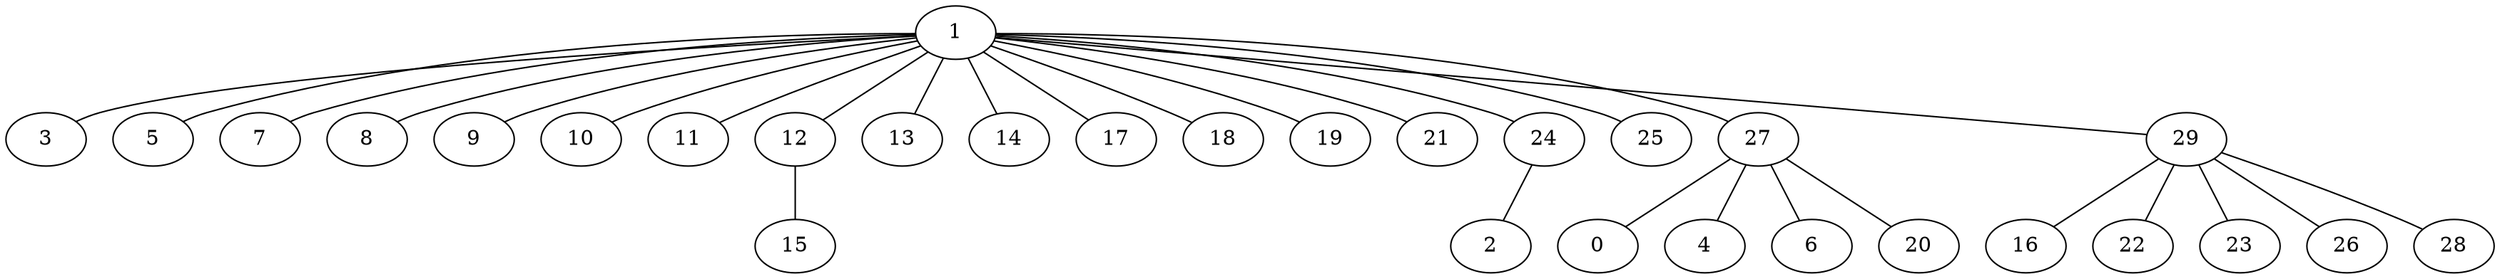 strict graph G {
1;
0;
2;
3;
4;
5;
6;
7;
8;
9;
10;
11;
12;
13;
14;
15;
16;
17;
18;
19;
20;
21;
22;
23;
24;
25;
26;
27;
28;
29;
1 -- 24;
1 -- 12;
1 -- 9;
1 -- 10;
1 -- 27;
1 -- 21;
29 -- 22;
29 -- 23;
24 -- 2;
29 -- 16;
1 -- 25;
27 -- 4;
27 -- 6;
27 -- 0;
1 -- 18;
12 -- 15;
1 -- 11;
27 -- 20;
1 -- 7;
1 -- 19;
29 -- 28;
1 -- 3;
1 -- 8;
1 -- 14;
29 -- 26;
1 -- 29;
1 -- 13;
1 -- 5;
1 -- 17;
}
